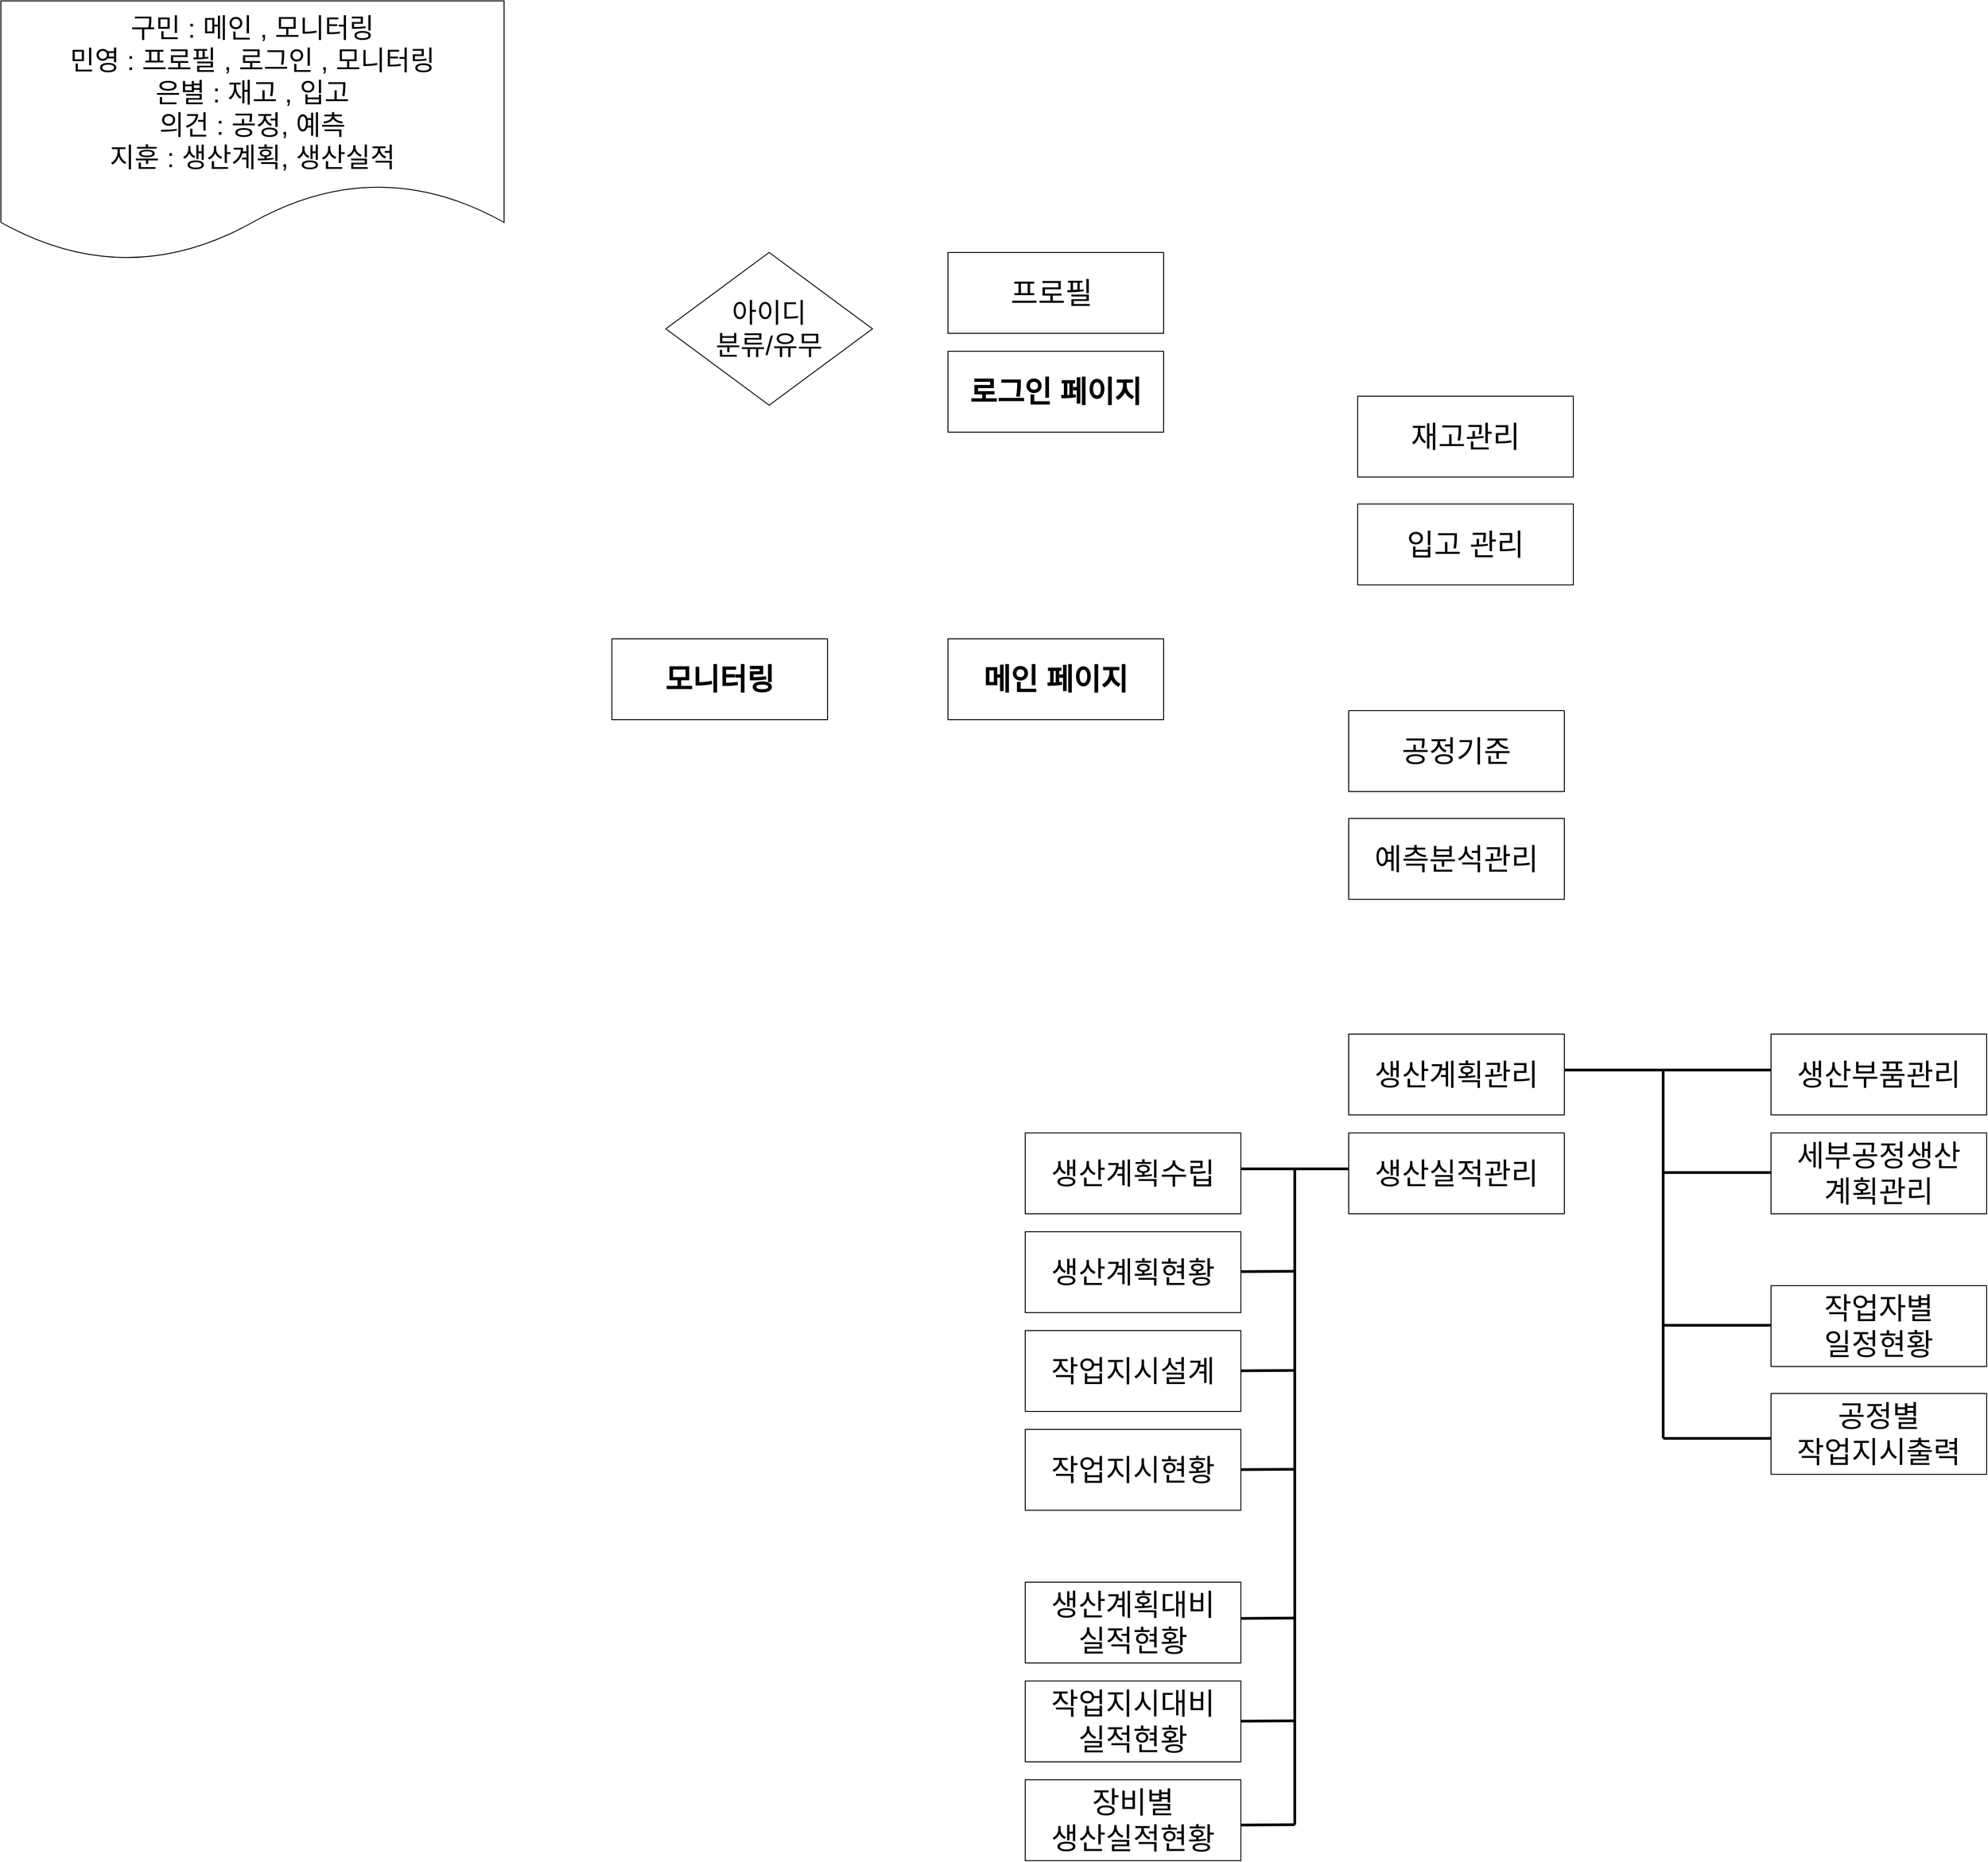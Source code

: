 <mxfile version="23.0.1" type="github">
  <diagram id="prtHgNgQTEPvFCAcTncT" name="Page-1">
    <mxGraphModel dx="2415" dy="2617" grid="1" gridSize="10" guides="1" tooltips="1" connect="1" arrows="1" fold="1" page="1" pageScale="1" pageWidth="827" pageHeight="1169" math="0" shadow="0">
      <root>
        <mxCell id="0" />
        <mxCell id="1" parent="0" />
        <mxCell id="yiQyodVWs_H40nuC7oee-2" value="&lt;font style=&quot;font-size: 33px;&quot;&gt;&lt;b style=&quot;font-size: 33px;&quot;&gt;메인 페이지&lt;/b&gt;&lt;/font&gt;" style="rounded=0;whiteSpace=wrap;html=1;fontSize=33;" parent="1" vertex="1">
          <mxGeometry x="294" y="-410" width="240" height="90" as="geometry" />
        </mxCell>
        <mxCell id="yiQyodVWs_H40nuC7oee-5" value="&lt;font style=&quot;font-size: 33px;&quot;&gt;&lt;b style=&quot;font-size: 33px;&quot;&gt;로그인 페이지&lt;br&gt;&lt;/b&gt;&lt;/font&gt;" style="rounded=0;whiteSpace=wrap;html=1;fontSize=33;" parent="1" vertex="1">
          <mxGeometry x="294" y="-730" width="240" height="90" as="geometry" />
        </mxCell>
        <mxCell id="yiQyodVWs_H40nuC7oee-10" value="아이디&lt;br&gt;분류/유무" style="rhombus;whiteSpace=wrap;html=1;fontSize=30;" parent="1" vertex="1">
          <mxGeometry x="-20" y="-840" width="230" height="170" as="geometry" />
        </mxCell>
        <mxCell id="yiQyodVWs_H40nuC7oee-11" value="예측분석관리" style="rounded=0;whiteSpace=wrap;html=1;fontSize=33;" parent="1" vertex="1">
          <mxGeometry x="740" y="-210" width="240" height="90" as="geometry" />
        </mxCell>
        <mxCell id="yiQyodVWs_H40nuC7oee-12" value="입고 관리" style="rounded=0;whiteSpace=wrap;html=1;fontSize=33;" parent="1" vertex="1">
          <mxGeometry x="750" y="-560" width="240" height="90" as="geometry" />
        </mxCell>
        <mxCell id="yiQyodVWs_H40nuC7oee-13" value="생산계획관리" style="rounded=0;whiteSpace=wrap;html=1;fontSize=33;" parent="1" vertex="1">
          <mxGeometry x="740" y="30" width="240" height="90" as="geometry" />
        </mxCell>
        <mxCell id="yiQyodVWs_H40nuC7oee-14" value="재고관리" style="rounded=0;whiteSpace=wrap;html=1;fontSize=33;" parent="1" vertex="1">
          <mxGeometry x="750" y="-680" width="240" height="90" as="geometry" />
        </mxCell>
        <mxCell id="yiQyodVWs_H40nuC7oee-15" value="프로필&amp;nbsp;" style="rounded=0;whiteSpace=wrap;html=1;fontSize=33;" parent="1" vertex="1">
          <mxGeometry x="294" y="-840" width="240" height="90" as="geometry" />
        </mxCell>
        <mxCell id="yiQyodVWs_H40nuC7oee-16" value="&lt;b&gt;모니터링&lt;/b&gt;" style="rounded=0;whiteSpace=wrap;html=1;fontSize=33;" parent="1" vertex="1">
          <mxGeometry x="-80" y="-410" width="240" height="90" as="geometry" />
        </mxCell>
        <mxCell id="yiQyodVWs_H40nuC7oee-18" value="생산실적관리" style="rounded=0;whiteSpace=wrap;html=1;fontSize=33;" parent="1" vertex="1">
          <mxGeometry x="740" y="140" width="240" height="90" as="geometry" />
        </mxCell>
        <mxCell id="yiQyodVWs_H40nuC7oee-19" value="구민 : 메인 , 모니터링&lt;br&gt;민영 : 프로필 , 로그인 , 모니터링&lt;br&gt;은별 : 재고 , 입고&lt;br&gt;의건 : 공정, 예측&lt;br&gt;지훈 : 생산계획, 생산실적&lt;br&gt;" style="shape=document;whiteSpace=wrap;html=1;boundedLbl=1;fontSize=30;" parent="1" vertex="1">
          <mxGeometry x="-760" y="-1120" width="560" height="290" as="geometry" />
        </mxCell>
        <mxCell id="yiQyodVWs_H40nuC7oee-20" value="공정기준" style="rounded=0;whiteSpace=wrap;html=1;fontSize=33;" parent="1" vertex="1">
          <mxGeometry x="740" y="-330" width="240" height="90" as="geometry" />
        </mxCell>
        <mxCell id="a7mdRdra3I5EbZPQNQh1-2" style="edgeStyle=orthogonalEdgeStyle;rounded=0;orthogonalLoop=1;jettySize=auto;html=1;exitX=0.5;exitY=1;exitDx=0;exitDy=0;" edge="1" parent="1" source="yiQyodVWs_H40nuC7oee-13" target="yiQyodVWs_H40nuC7oee-13">
          <mxGeometry relative="1" as="geometry" />
        </mxCell>
        <mxCell id="a7mdRdra3I5EbZPQNQh1-5" value="" style="endArrow=none;html=1;rounded=0;exitX=1;exitY=0.5;exitDx=0;exitDy=0;strokeWidth=3;" edge="1" parent="1">
          <mxGeometry width="50" height="50" relative="1" as="geometry">
            <mxPoint x="980" y="70" as="sourcePoint" />
            <mxPoint x="1210" y="70" as="targetPoint" />
          </mxGeometry>
        </mxCell>
        <mxCell id="a7mdRdra3I5EbZPQNQh1-7" value="생산부품관리" style="rounded=0;whiteSpace=wrap;html=1;fontSize=33;" vertex="1" parent="1">
          <mxGeometry x="1210" y="30" width="240" height="90" as="geometry" />
        </mxCell>
        <mxCell id="a7mdRdra3I5EbZPQNQh1-8" value="공정별&lt;br&gt;작업지시출력" style="rounded=0;whiteSpace=wrap;html=1;fontSize=33;" vertex="1" parent="1">
          <mxGeometry x="1210" y="430" width="240" height="90" as="geometry" />
        </mxCell>
        <mxCell id="a7mdRdra3I5EbZPQNQh1-9" value="세부공정생산&lt;br&gt;계획관리" style="rounded=0;whiteSpace=wrap;html=1;fontSize=33;" vertex="1" parent="1">
          <mxGeometry x="1210" y="140" width="240" height="90" as="geometry" />
        </mxCell>
        <mxCell id="a7mdRdra3I5EbZPQNQh1-12" value="작업자별&lt;br&gt;일정현황" style="rounded=0;whiteSpace=wrap;html=1;fontSize=33;" vertex="1" parent="1">
          <mxGeometry x="1210" y="310" width="240" height="90" as="geometry" />
        </mxCell>
        <mxCell id="a7mdRdra3I5EbZPQNQh1-14" value="" style="endArrow=none;html=1;rounded=0;strokeWidth=3;" edge="1" parent="1">
          <mxGeometry width="50" height="50" relative="1" as="geometry">
            <mxPoint x="1090" y="480" as="sourcePoint" />
            <mxPoint x="1090" y="70" as="targetPoint" />
          </mxGeometry>
        </mxCell>
        <mxCell id="a7mdRdra3I5EbZPQNQh1-15" value="" style="endArrow=none;html=1;rounded=0;strokeWidth=3;entryX=0;entryY=0.5;entryDx=0;entryDy=0;" edge="1" parent="1">
          <mxGeometry width="50" height="50" relative="1" as="geometry">
            <mxPoint x="1090" y="184.17" as="sourcePoint" />
            <mxPoint x="1210" y="184.17" as="targetPoint" />
          </mxGeometry>
        </mxCell>
        <mxCell id="a7mdRdra3I5EbZPQNQh1-16" value="" style="endArrow=none;html=1;rounded=0;strokeWidth=3;entryX=0;entryY=0.5;entryDx=0;entryDy=0;" edge="1" parent="1">
          <mxGeometry width="50" height="50" relative="1" as="geometry">
            <mxPoint x="1090" y="354.17" as="sourcePoint" />
            <mxPoint x="1210" y="354.17" as="targetPoint" />
          </mxGeometry>
        </mxCell>
        <mxCell id="a7mdRdra3I5EbZPQNQh1-17" value="" style="endArrow=none;html=1;rounded=0;strokeWidth=3;entryX=0;entryY=0.5;entryDx=0;entryDy=0;" edge="1" parent="1">
          <mxGeometry width="50" height="50" relative="1" as="geometry">
            <mxPoint x="1090" y="480.0" as="sourcePoint" />
            <mxPoint x="1210" y="480.0" as="targetPoint" />
          </mxGeometry>
        </mxCell>
        <mxCell id="a7mdRdra3I5EbZPQNQh1-18" value="생산계획현황" style="rounded=0;whiteSpace=wrap;html=1;fontSize=33;" vertex="1" parent="1">
          <mxGeometry x="380" y="250" width="240" height="90" as="geometry" />
        </mxCell>
        <mxCell id="a7mdRdra3I5EbZPQNQh1-19" value="작업지시설계" style="rounded=0;whiteSpace=wrap;html=1;fontSize=33;" vertex="1" parent="1">
          <mxGeometry x="380" y="360" width="240" height="90" as="geometry" />
        </mxCell>
        <mxCell id="a7mdRdra3I5EbZPQNQh1-20" value="생산계획수립" style="rounded=0;whiteSpace=wrap;html=1;fontSize=33;" vertex="1" parent="1">
          <mxGeometry x="380" y="140" width="240" height="90" as="geometry" />
        </mxCell>
        <mxCell id="a7mdRdra3I5EbZPQNQh1-22" value="작업지시현황" style="rounded=0;whiteSpace=wrap;html=1;fontSize=33;" vertex="1" parent="1">
          <mxGeometry x="380" y="470" width="240" height="90" as="geometry" />
        </mxCell>
        <mxCell id="a7mdRdra3I5EbZPQNQh1-23" value="생산계획대비&lt;br&gt;실적현황" style="rounded=0;whiteSpace=wrap;html=1;fontSize=33;" vertex="1" parent="1">
          <mxGeometry x="380" y="640" width="240" height="90" as="geometry" />
        </mxCell>
        <mxCell id="a7mdRdra3I5EbZPQNQh1-24" value="작업지시대비&lt;br&gt;실적현황" style="rounded=0;whiteSpace=wrap;html=1;fontSize=33;" vertex="1" parent="1">
          <mxGeometry x="380" y="750" width="240" height="90" as="geometry" />
        </mxCell>
        <mxCell id="a7mdRdra3I5EbZPQNQh1-26" value="장비별&lt;br&gt;생산실적현황" style="rounded=0;whiteSpace=wrap;html=1;fontSize=33;" vertex="1" parent="1">
          <mxGeometry x="380" y="860" width="240" height="90" as="geometry" />
        </mxCell>
        <mxCell id="a7mdRdra3I5EbZPQNQh1-27" value="" style="endArrow=none;html=1;rounded=0;strokeWidth=3;entryX=0;entryY=0.5;entryDx=0;entryDy=0;" edge="1" parent="1">
          <mxGeometry width="50" height="50" relative="1" as="geometry">
            <mxPoint x="620" y="180" as="sourcePoint" />
            <mxPoint x="740" y="180" as="targetPoint" />
          </mxGeometry>
        </mxCell>
        <mxCell id="a7mdRdra3I5EbZPQNQh1-28" value="" style="endArrow=none;html=1;rounded=0;strokeWidth=3;" edge="1" parent="1">
          <mxGeometry width="50" height="50" relative="1" as="geometry">
            <mxPoint x="680" y="910" as="sourcePoint" />
            <mxPoint x="680" y="180" as="targetPoint" />
          </mxGeometry>
        </mxCell>
        <mxCell id="a7mdRdra3I5EbZPQNQh1-29" value="" style="endArrow=none;html=1;rounded=0;strokeWidth=3;" edge="1" parent="1">
          <mxGeometry width="50" height="50" relative="1" as="geometry">
            <mxPoint x="620" y="294.38" as="sourcePoint" />
            <mxPoint x="680" y="294" as="targetPoint" />
          </mxGeometry>
        </mxCell>
        <mxCell id="a7mdRdra3I5EbZPQNQh1-30" value="" style="endArrow=none;html=1;rounded=0;strokeWidth=3;" edge="1" parent="1">
          <mxGeometry width="50" height="50" relative="1" as="geometry">
            <mxPoint x="620" y="404.75" as="sourcePoint" />
            <mxPoint x="680" y="404.37" as="targetPoint" />
          </mxGeometry>
        </mxCell>
        <mxCell id="a7mdRdra3I5EbZPQNQh1-33" value="" style="endArrow=none;html=1;rounded=0;strokeWidth=3;" edge="1" parent="1">
          <mxGeometry width="50" height="50" relative="1" as="geometry">
            <mxPoint x="620" y="514.75" as="sourcePoint" />
            <mxPoint x="680" y="514.37" as="targetPoint" />
          </mxGeometry>
        </mxCell>
        <mxCell id="a7mdRdra3I5EbZPQNQh1-34" value="" style="endArrow=none;html=1;rounded=0;strokeWidth=3;" edge="1" parent="1">
          <mxGeometry width="50" height="50" relative="1" as="geometry">
            <mxPoint x="620" y="680.38" as="sourcePoint" />
            <mxPoint x="680" y="680" as="targetPoint" />
          </mxGeometry>
        </mxCell>
        <mxCell id="a7mdRdra3I5EbZPQNQh1-35" value="" style="endArrow=none;html=1;rounded=0;strokeWidth=3;" edge="1" parent="1">
          <mxGeometry width="50" height="50" relative="1" as="geometry">
            <mxPoint x="620" y="794.76" as="sourcePoint" />
            <mxPoint x="680" y="794.38" as="targetPoint" />
          </mxGeometry>
        </mxCell>
        <mxCell id="a7mdRdra3I5EbZPQNQh1-36" value="" style="endArrow=none;html=1;rounded=0;strokeWidth=3;" edge="1" parent="1">
          <mxGeometry width="50" height="50" relative="1" as="geometry">
            <mxPoint x="620" y="910.38" as="sourcePoint" />
            <mxPoint x="680" y="910" as="targetPoint" />
          </mxGeometry>
        </mxCell>
      </root>
    </mxGraphModel>
  </diagram>
</mxfile>
